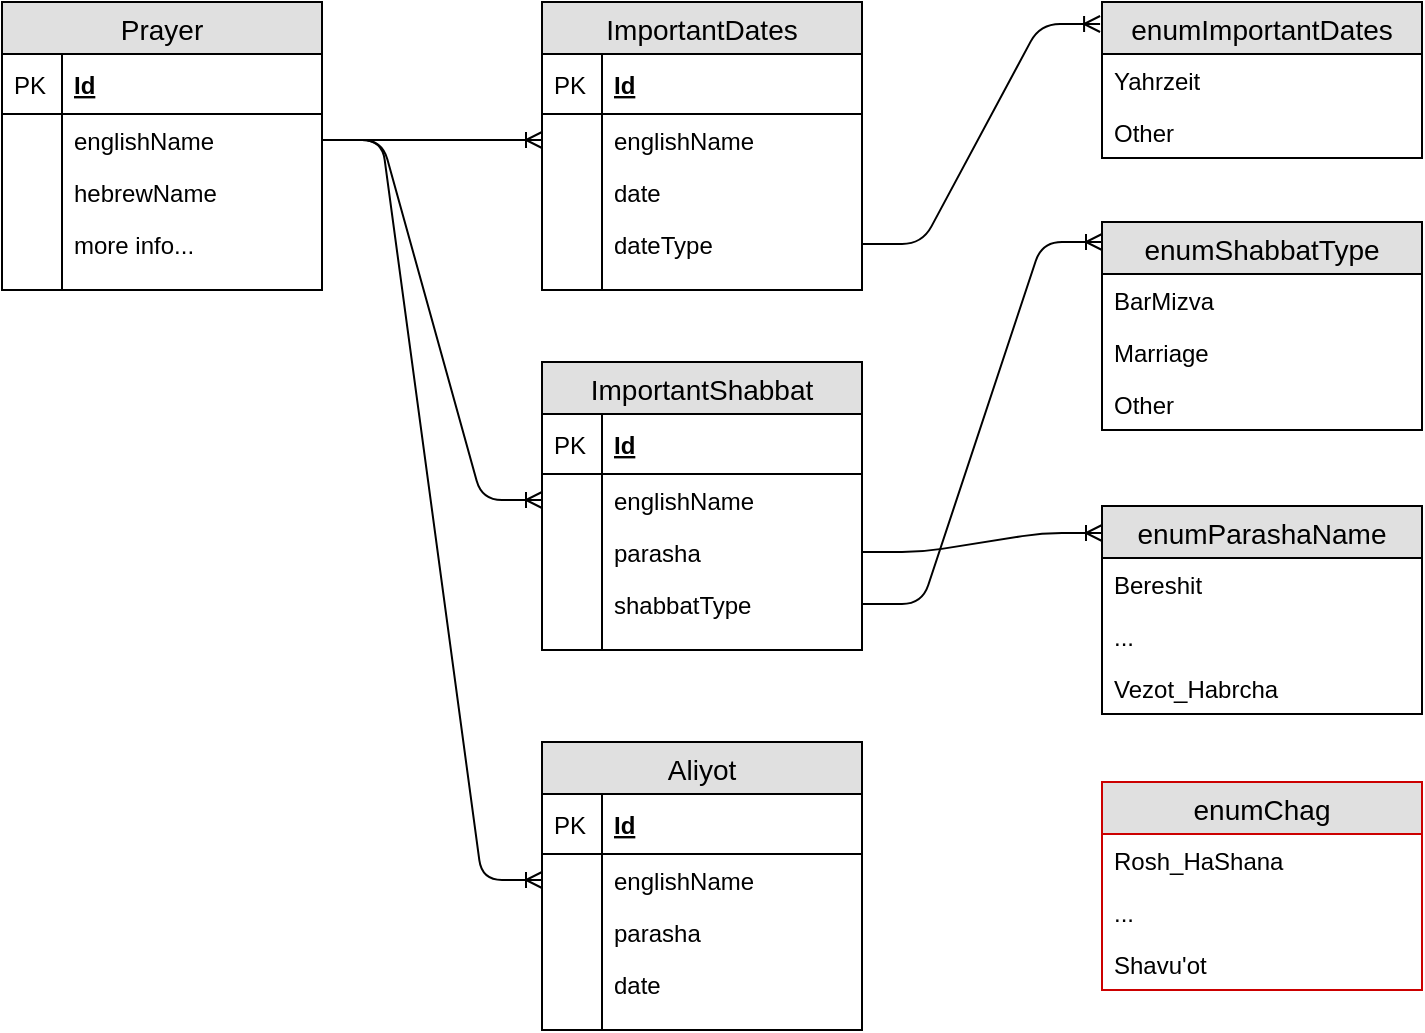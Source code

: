 <mxfile version="12.3.6" type="device" pages="1"><diagram id="ZY6vMduFCv8n2DvtqKLN" name="Page-1"><mxGraphModel dx="1422" dy="713" grid="1" gridSize="10" guides="1" tooltips="1" connect="1" arrows="1" fold="1" page="1" pageScale="1" pageWidth="850" pageHeight="1100" math="0" shadow="0"><root><mxCell id="0"/><mxCell id="1" parent="0"/><mxCell id="7PZKZEa-xdJPTV1NKqcK-1" value="Prayer" style="swimlane;fontStyle=0;childLayout=stackLayout;horizontal=1;startSize=26;fillColor=#e0e0e0;horizontalStack=0;resizeParent=1;resizeParentMax=0;resizeLast=0;collapsible=1;marginBottom=0;swimlaneFillColor=#ffffff;align=center;fontSize=14;" vertex="1" parent="1"><mxGeometry x="20" y="20" width="160" height="144" as="geometry"/></mxCell><mxCell id="7PZKZEa-xdJPTV1NKqcK-2" value="Id" style="shape=partialRectangle;top=0;left=0;right=0;bottom=1;align=left;verticalAlign=middle;fillColor=none;spacingLeft=34;spacingRight=4;overflow=hidden;rotatable=0;points=[[0,0.5],[1,0.5]];portConstraint=eastwest;dropTarget=0;fontStyle=5;fontSize=12;" vertex="1" parent="7PZKZEa-xdJPTV1NKqcK-1"><mxGeometry y="26" width="160" height="30" as="geometry"/></mxCell><mxCell id="7PZKZEa-xdJPTV1NKqcK-3" value="PK" style="shape=partialRectangle;top=0;left=0;bottom=0;fillColor=none;align=left;verticalAlign=middle;spacingLeft=4;spacingRight=4;overflow=hidden;rotatable=0;points=[];portConstraint=eastwest;part=1;fontSize=12;" vertex="1" connectable="0" parent="7PZKZEa-xdJPTV1NKqcK-2"><mxGeometry width="30" height="30" as="geometry"/></mxCell><mxCell id="7PZKZEa-xdJPTV1NKqcK-4" value="englishName&#10;" style="shape=partialRectangle;top=0;left=0;right=0;bottom=0;align=left;verticalAlign=top;fillColor=none;spacingLeft=34;spacingRight=4;overflow=hidden;rotatable=0;points=[[0,0.5],[1,0.5]];portConstraint=eastwest;dropTarget=0;fontSize=12;" vertex="1" parent="7PZKZEa-xdJPTV1NKqcK-1"><mxGeometry y="56" width="160" height="26" as="geometry"/></mxCell><mxCell id="7PZKZEa-xdJPTV1NKqcK-5" value="" style="shape=partialRectangle;top=0;left=0;bottom=0;fillColor=none;align=left;verticalAlign=top;spacingLeft=4;spacingRight=4;overflow=hidden;rotatable=0;points=[];portConstraint=eastwest;part=1;fontSize=12;" vertex="1" connectable="0" parent="7PZKZEa-xdJPTV1NKqcK-4"><mxGeometry width="30" height="26" as="geometry"/></mxCell><mxCell id="7PZKZEa-xdJPTV1NKqcK-6" value="hebrewName" style="shape=partialRectangle;top=0;left=0;right=0;bottom=0;align=left;verticalAlign=top;fillColor=none;spacingLeft=34;spacingRight=4;overflow=hidden;rotatable=0;points=[[0,0.5],[1,0.5]];portConstraint=eastwest;dropTarget=0;fontSize=12;" vertex="1" parent="7PZKZEa-xdJPTV1NKqcK-1"><mxGeometry y="82" width="160" height="26" as="geometry"/></mxCell><mxCell id="7PZKZEa-xdJPTV1NKqcK-7" value="" style="shape=partialRectangle;top=0;left=0;bottom=0;fillColor=none;align=left;verticalAlign=top;spacingLeft=4;spacingRight=4;overflow=hidden;rotatable=0;points=[];portConstraint=eastwest;part=1;fontSize=12;" vertex="1" connectable="0" parent="7PZKZEa-xdJPTV1NKqcK-6"><mxGeometry width="30" height="26" as="geometry"/></mxCell><mxCell id="7PZKZEa-xdJPTV1NKqcK-8" value="more info..." style="shape=partialRectangle;top=0;left=0;right=0;bottom=0;align=left;verticalAlign=top;fillColor=none;spacingLeft=34;spacingRight=4;overflow=hidden;rotatable=0;points=[[0,0.5],[1,0.5]];portConstraint=eastwest;dropTarget=0;fontSize=12;" vertex="1" parent="7PZKZEa-xdJPTV1NKqcK-1"><mxGeometry y="108" width="160" height="26" as="geometry"/></mxCell><mxCell id="7PZKZEa-xdJPTV1NKqcK-9" value="" style="shape=partialRectangle;top=0;left=0;bottom=0;fillColor=none;align=left;verticalAlign=top;spacingLeft=4;spacingRight=4;overflow=hidden;rotatable=0;points=[];portConstraint=eastwest;part=1;fontSize=12;" vertex="1" connectable="0" parent="7PZKZEa-xdJPTV1NKqcK-8"><mxGeometry width="30" height="26" as="geometry"/></mxCell><mxCell id="7PZKZEa-xdJPTV1NKqcK-10" value="" style="shape=partialRectangle;top=0;left=0;right=0;bottom=0;align=left;verticalAlign=top;fillColor=none;spacingLeft=34;spacingRight=4;overflow=hidden;rotatable=0;points=[[0,0.5],[1,0.5]];portConstraint=eastwest;dropTarget=0;fontSize=12;" vertex="1" parent="7PZKZEa-xdJPTV1NKqcK-1"><mxGeometry y="134" width="160" height="10" as="geometry"/></mxCell><mxCell id="7PZKZEa-xdJPTV1NKqcK-11" value="" style="shape=partialRectangle;top=0;left=0;bottom=0;fillColor=none;align=left;verticalAlign=top;spacingLeft=4;spacingRight=4;overflow=hidden;rotatable=0;points=[];portConstraint=eastwest;part=1;fontSize=12;" vertex="1" connectable="0" parent="7PZKZEa-xdJPTV1NKqcK-10"><mxGeometry width="30" height="10" as="geometry"/></mxCell><mxCell id="7PZKZEa-xdJPTV1NKqcK-16" value="ImportantDates" style="swimlane;fontStyle=0;childLayout=stackLayout;horizontal=1;startSize=26;fillColor=#e0e0e0;horizontalStack=0;resizeParent=1;resizeParentMax=0;resizeLast=0;collapsible=1;marginBottom=0;swimlaneFillColor=#ffffff;align=center;fontSize=14;" vertex="1" parent="1"><mxGeometry x="290" y="20" width="160" height="144" as="geometry"/></mxCell><mxCell id="7PZKZEa-xdJPTV1NKqcK-17" value="Id" style="shape=partialRectangle;top=0;left=0;right=0;bottom=1;align=left;verticalAlign=middle;fillColor=none;spacingLeft=34;spacingRight=4;overflow=hidden;rotatable=0;points=[[0,0.5],[1,0.5]];portConstraint=eastwest;dropTarget=0;fontStyle=5;fontSize=12;" vertex="1" parent="7PZKZEa-xdJPTV1NKqcK-16"><mxGeometry y="26" width="160" height="30" as="geometry"/></mxCell><mxCell id="7PZKZEa-xdJPTV1NKqcK-18" value="PK" style="shape=partialRectangle;top=0;left=0;bottom=0;fillColor=none;align=left;verticalAlign=middle;spacingLeft=4;spacingRight=4;overflow=hidden;rotatable=0;points=[];portConstraint=eastwest;part=1;fontSize=12;" vertex="1" connectable="0" parent="7PZKZEa-xdJPTV1NKqcK-17"><mxGeometry width="30" height="30" as="geometry"/></mxCell><mxCell id="7PZKZEa-xdJPTV1NKqcK-19" value="englishName" style="shape=partialRectangle;top=0;left=0;right=0;bottom=0;align=left;verticalAlign=top;fillColor=none;spacingLeft=34;spacingRight=4;overflow=hidden;rotatable=0;points=[[0,0.5],[1,0.5]];portConstraint=eastwest;dropTarget=0;fontSize=12;" vertex="1" parent="7PZKZEa-xdJPTV1NKqcK-16"><mxGeometry y="56" width="160" height="26" as="geometry"/></mxCell><mxCell id="7PZKZEa-xdJPTV1NKqcK-20" value="" style="shape=partialRectangle;top=0;left=0;bottom=0;fillColor=none;align=left;verticalAlign=top;spacingLeft=4;spacingRight=4;overflow=hidden;rotatable=0;points=[];portConstraint=eastwest;part=1;fontSize=12;" vertex="1" connectable="0" parent="7PZKZEa-xdJPTV1NKqcK-19"><mxGeometry width="30" height="26" as="geometry"/></mxCell><mxCell id="7PZKZEa-xdJPTV1NKqcK-21" value="date" style="shape=partialRectangle;top=0;left=0;right=0;bottom=0;align=left;verticalAlign=top;fillColor=none;spacingLeft=34;spacingRight=4;overflow=hidden;rotatable=0;points=[[0,0.5],[1,0.5]];portConstraint=eastwest;dropTarget=0;fontSize=12;" vertex="1" parent="7PZKZEa-xdJPTV1NKqcK-16"><mxGeometry y="82" width="160" height="26" as="geometry"/></mxCell><mxCell id="7PZKZEa-xdJPTV1NKqcK-22" value="" style="shape=partialRectangle;top=0;left=0;bottom=0;fillColor=none;align=left;verticalAlign=top;spacingLeft=4;spacingRight=4;overflow=hidden;rotatable=0;points=[];portConstraint=eastwest;part=1;fontSize=12;" vertex="1" connectable="0" parent="7PZKZEa-xdJPTV1NKqcK-21"><mxGeometry width="30" height="26" as="geometry"/></mxCell><mxCell id="7PZKZEa-xdJPTV1NKqcK-23" value="dateType" style="shape=partialRectangle;top=0;left=0;right=0;bottom=0;align=left;verticalAlign=top;fillColor=none;spacingLeft=34;spacingRight=4;overflow=hidden;rotatable=0;points=[[0,0.5],[1,0.5]];portConstraint=eastwest;dropTarget=0;fontSize=12;" vertex="1" parent="7PZKZEa-xdJPTV1NKqcK-16"><mxGeometry y="108" width="160" height="26" as="geometry"/></mxCell><mxCell id="7PZKZEa-xdJPTV1NKqcK-24" value="" style="shape=partialRectangle;top=0;left=0;bottom=0;fillColor=none;align=left;verticalAlign=top;spacingLeft=4;spacingRight=4;overflow=hidden;rotatable=0;points=[];portConstraint=eastwest;part=1;fontSize=12;" vertex="1" connectable="0" parent="7PZKZEa-xdJPTV1NKqcK-23"><mxGeometry width="30" height="26" as="geometry"/></mxCell><mxCell id="7PZKZEa-xdJPTV1NKqcK-25" value="" style="shape=partialRectangle;top=0;left=0;right=0;bottom=0;align=left;verticalAlign=top;fillColor=none;spacingLeft=34;spacingRight=4;overflow=hidden;rotatable=0;points=[[0,0.5],[1,0.5]];portConstraint=eastwest;dropTarget=0;fontSize=12;" vertex="1" parent="7PZKZEa-xdJPTV1NKqcK-16"><mxGeometry y="134" width="160" height="10" as="geometry"/></mxCell><mxCell id="7PZKZEa-xdJPTV1NKqcK-26" value="" style="shape=partialRectangle;top=0;left=0;bottom=0;fillColor=none;align=left;verticalAlign=top;spacingLeft=4;spacingRight=4;overflow=hidden;rotatable=0;points=[];portConstraint=eastwest;part=1;fontSize=12;" vertex="1" connectable="0" parent="7PZKZEa-xdJPTV1NKqcK-25"><mxGeometry width="30" height="10" as="geometry"/></mxCell><mxCell id="7PZKZEa-xdJPTV1NKqcK-27" value="" style="edgeStyle=entityRelationEdgeStyle;fontSize=12;html=1;endArrow=ERoneToMany;" edge="1" parent="1" source="7PZKZEa-xdJPTV1NKqcK-4" target="7PZKZEa-xdJPTV1NKqcK-19"><mxGeometry width="100" height="100" relative="1" as="geometry"><mxPoint x="20" y="290" as="sourcePoint"/><mxPoint x="120" y="190" as="targetPoint"/></mxGeometry></mxCell><mxCell id="7PZKZEa-xdJPTV1NKqcK-28" value="enumImportantDates" style="swimlane;fontStyle=0;childLayout=stackLayout;horizontal=1;startSize=26;fillColor=#e0e0e0;horizontalStack=0;resizeParent=1;resizeParentMax=0;resizeLast=0;collapsible=1;marginBottom=0;swimlaneFillColor=#ffffff;align=center;fontSize=14;" vertex="1" parent="1"><mxGeometry x="570" y="20" width="160" height="78" as="geometry"/></mxCell><mxCell id="7PZKZEa-xdJPTV1NKqcK-29" value="Yahrzeit" style="text;strokeColor=none;fillColor=none;spacingLeft=4;spacingRight=4;overflow=hidden;rotatable=0;points=[[0,0.5],[1,0.5]];portConstraint=eastwest;fontSize=12;" vertex="1" parent="7PZKZEa-xdJPTV1NKqcK-28"><mxGeometry y="26" width="160" height="26" as="geometry"/></mxCell><mxCell id="7PZKZEa-xdJPTV1NKqcK-30" value="Other" style="text;strokeColor=none;fillColor=none;spacingLeft=4;spacingRight=4;overflow=hidden;rotatable=0;points=[[0,0.5],[1,0.5]];portConstraint=eastwest;fontSize=12;" vertex="1" parent="7PZKZEa-xdJPTV1NKqcK-28"><mxGeometry y="52" width="160" height="26" as="geometry"/></mxCell><mxCell id="7PZKZEa-xdJPTV1NKqcK-32" value="" style="edgeStyle=entityRelationEdgeStyle;fontSize=12;html=1;endArrow=ERoneToMany;entryX=-0.006;entryY=0.141;entryDx=0;entryDy=0;entryPerimeter=0;" edge="1" parent="1" source="7PZKZEa-xdJPTV1NKqcK-23" target="7PZKZEa-xdJPTV1NKqcK-28"><mxGeometry width="100" height="100" relative="1" as="geometry"><mxPoint x="20" y="290" as="sourcePoint"/><mxPoint x="120" y="190" as="targetPoint"/></mxGeometry></mxCell><mxCell id="7PZKZEa-xdJPTV1NKqcK-33" value="ImportantShabbat" style="swimlane;fontStyle=0;childLayout=stackLayout;horizontal=1;startSize=26;fillColor=#e0e0e0;horizontalStack=0;resizeParent=1;resizeParentMax=0;resizeLast=0;collapsible=1;marginBottom=0;swimlaneFillColor=#ffffff;align=center;fontSize=14;" vertex="1" parent="1"><mxGeometry x="290" y="200" width="160" height="144" as="geometry"/></mxCell><mxCell id="7PZKZEa-xdJPTV1NKqcK-34" value="Id" style="shape=partialRectangle;top=0;left=0;right=0;bottom=1;align=left;verticalAlign=middle;fillColor=none;spacingLeft=34;spacingRight=4;overflow=hidden;rotatable=0;points=[[0,0.5],[1,0.5]];portConstraint=eastwest;dropTarget=0;fontStyle=5;fontSize=12;" vertex="1" parent="7PZKZEa-xdJPTV1NKqcK-33"><mxGeometry y="26" width="160" height="30" as="geometry"/></mxCell><mxCell id="7PZKZEa-xdJPTV1NKqcK-35" value="PK" style="shape=partialRectangle;top=0;left=0;bottom=0;fillColor=none;align=left;verticalAlign=middle;spacingLeft=4;spacingRight=4;overflow=hidden;rotatable=0;points=[];portConstraint=eastwest;part=1;fontSize=12;" vertex="1" connectable="0" parent="7PZKZEa-xdJPTV1NKqcK-34"><mxGeometry width="30" height="30" as="geometry"/></mxCell><mxCell id="7PZKZEa-xdJPTV1NKqcK-36" value="englishName" style="shape=partialRectangle;top=0;left=0;right=0;bottom=0;align=left;verticalAlign=top;fillColor=none;spacingLeft=34;spacingRight=4;overflow=hidden;rotatable=0;points=[[0,0.5],[1,0.5]];portConstraint=eastwest;dropTarget=0;fontSize=12;" vertex="1" parent="7PZKZEa-xdJPTV1NKqcK-33"><mxGeometry y="56" width="160" height="26" as="geometry"/></mxCell><mxCell id="7PZKZEa-xdJPTV1NKqcK-37" value="" style="shape=partialRectangle;top=0;left=0;bottom=0;fillColor=none;align=left;verticalAlign=top;spacingLeft=4;spacingRight=4;overflow=hidden;rotatable=0;points=[];portConstraint=eastwest;part=1;fontSize=12;" vertex="1" connectable="0" parent="7PZKZEa-xdJPTV1NKqcK-36"><mxGeometry width="30" height="26" as="geometry"/></mxCell><mxCell id="7PZKZEa-xdJPTV1NKqcK-38" value="parasha" style="shape=partialRectangle;top=0;left=0;right=0;bottom=0;align=left;verticalAlign=top;fillColor=none;spacingLeft=34;spacingRight=4;overflow=hidden;rotatable=0;points=[[0,0.5],[1,0.5]];portConstraint=eastwest;dropTarget=0;fontSize=12;" vertex="1" parent="7PZKZEa-xdJPTV1NKqcK-33"><mxGeometry y="82" width="160" height="26" as="geometry"/></mxCell><mxCell id="7PZKZEa-xdJPTV1NKqcK-39" value="" style="shape=partialRectangle;top=0;left=0;bottom=0;fillColor=none;align=left;verticalAlign=top;spacingLeft=4;spacingRight=4;overflow=hidden;rotatable=0;points=[];portConstraint=eastwest;part=1;fontSize=12;" vertex="1" connectable="0" parent="7PZKZEa-xdJPTV1NKqcK-38"><mxGeometry width="30" height="26" as="geometry"/></mxCell><mxCell id="7PZKZEa-xdJPTV1NKqcK-40" value="shabbatType" style="shape=partialRectangle;top=0;left=0;right=0;bottom=0;align=left;verticalAlign=top;fillColor=none;spacingLeft=34;spacingRight=4;overflow=hidden;rotatable=0;points=[[0,0.5],[1,0.5]];portConstraint=eastwest;dropTarget=0;fontSize=12;" vertex="1" parent="7PZKZEa-xdJPTV1NKqcK-33"><mxGeometry y="108" width="160" height="26" as="geometry"/></mxCell><mxCell id="7PZKZEa-xdJPTV1NKqcK-41" value="" style="shape=partialRectangle;top=0;left=0;bottom=0;fillColor=none;align=left;verticalAlign=top;spacingLeft=4;spacingRight=4;overflow=hidden;rotatable=0;points=[];portConstraint=eastwest;part=1;fontSize=12;" vertex="1" connectable="0" parent="7PZKZEa-xdJPTV1NKqcK-40"><mxGeometry width="30" height="26" as="geometry"/></mxCell><mxCell id="7PZKZEa-xdJPTV1NKqcK-42" value="" style="shape=partialRectangle;top=0;left=0;right=0;bottom=0;align=left;verticalAlign=top;fillColor=none;spacingLeft=34;spacingRight=4;overflow=hidden;rotatable=0;points=[[0,0.5],[1,0.5]];portConstraint=eastwest;dropTarget=0;fontSize=12;" vertex="1" parent="7PZKZEa-xdJPTV1NKqcK-33"><mxGeometry y="134" width="160" height="10" as="geometry"/></mxCell><mxCell id="7PZKZEa-xdJPTV1NKqcK-43" value="" style="shape=partialRectangle;top=0;left=0;bottom=0;fillColor=none;align=left;verticalAlign=top;spacingLeft=4;spacingRight=4;overflow=hidden;rotatable=0;points=[];portConstraint=eastwest;part=1;fontSize=12;" vertex="1" connectable="0" parent="7PZKZEa-xdJPTV1NKqcK-42"><mxGeometry width="30" height="10" as="geometry"/></mxCell><mxCell id="7PZKZEa-xdJPTV1NKqcK-44" value="enumShabbatType" style="swimlane;fontStyle=0;childLayout=stackLayout;horizontal=1;startSize=26;fillColor=#e0e0e0;horizontalStack=0;resizeParent=1;resizeParentMax=0;resizeLast=0;collapsible=1;marginBottom=0;swimlaneFillColor=#ffffff;align=center;fontSize=14;labelPadding=0;" vertex="1" parent="1"><mxGeometry x="570" y="130" width="160" height="104" as="geometry"><mxRectangle x="570" y="130" width="150" height="26" as="alternateBounds"/></mxGeometry></mxCell><mxCell id="7PZKZEa-xdJPTV1NKqcK-45" value="BarMizva" style="text;strokeColor=none;fillColor=none;spacingLeft=4;spacingRight=4;overflow=hidden;rotatable=0;points=[[0,0.5],[1,0.5]];portConstraint=eastwest;fontSize=12;" vertex="1" parent="7PZKZEa-xdJPTV1NKqcK-44"><mxGeometry y="26" width="160" height="26" as="geometry"/></mxCell><mxCell id="7PZKZEa-xdJPTV1NKqcK-46" value="Marriage" style="text;strokeColor=none;fillColor=none;spacingLeft=4;spacingRight=4;overflow=hidden;rotatable=0;points=[[0,0.5],[1,0.5]];portConstraint=eastwest;fontSize=12;" vertex="1" parent="7PZKZEa-xdJPTV1NKqcK-44"><mxGeometry y="52" width="160" height="26" as="geometry"/></mxCell><mxCell id="7PZKZEa-xdJPTV1NKqcK-52" value="Other" style="text;strokeColor=none;fillColor=none;spacingLeft=4;spacingRight=4;overflow=hidden;rotatable=0;points=[[0,0.5],[1,0.5]];portConstraint=eastwest;fontSize=12;" vertex="1" parent="7PZKZEa-xdJPTV1NKqcK-44"><mxGeometry y="78" width="160" height="26" as="geometry"/></mxCell><mxCell id="7PZKZEa-xdJPTV1NKqcK-53" value="" style="edgeStyle=entityRelationEdgeStyle;fontSize=12;html=1;endArrow=ERoneToMany;" edge="1" parent="1" source="7PZKZEa-xdJPTV1NKqcK-4" target="7PZKZEa-xdJPTV1NKqcK-36"><mxGeometry width="100" height="100" relative="1" as="geometry"><mxPoint x="190" y="99" as="sourcePoint"/><mxPoint x="300" y="99" as="targetPoint"/></mxGeometry></mxCell><mxCell id="7PZKZEa-xdJPTV1NKqcK-56" value="" style="edgeStyle=entityRelationEdgeStyle;fontSize=12;html=1;endArrow=ERoneToMany;entryX=-0.006;entryY=0.141;entryDx=0;entryDy=0;entryPerimeter=0;" edge="1" parent="1" source="7PZKZEa-xdJPTV1NKqcK-40"><mxGeometry width="100" height="100" relative="1" as="geometry"><mxPoint x="451" y="250" as="sourcePoint"/><mxPoint x="570" y="140" as="targetPoint"/></mxGeometry></mxCell><mxCell id="7PZKZEa-xdJPTV1NKqcK-57" value="enumParashaName" style="swimlane;fontStyle=0;childLayout=stackLayout;horizontal=1;startSize=26;fillColor=#e0e0e0;horizontalStack=0;resizeParent=1;resizeParentMax=0;resizeLast=0;collapsible=1;marginBottom=0;swimlaneFillColor=#ffffff;align=center;fontSize=14;labelPadding=0;" vertex="1" parent="1"><mxGeometry x="570" y="272" width="160" height="104" as="geometry"><mxRectangle x="570" y="130" width="150" height="26" as="alternateBounds"/></mxGeometry></mxCell><mxCell id="7PZKZEa-xdJPTV1NKqcK-58" value="Bereshit" style="text;strokeColor=none;fillColor=none;spacingLeft=4;spacingRight=4;overflow=hidden;rotatable=0;points=[[0,0.5],[1,0.5]];portConstraint=eastwest;fontSize=12;" vertex="1" parent="7PZKZEa-xdJPTV1NKqcK-57"><mxGeometry y="26" width="160" height="26" as="geometry"/></mxCell><mxCell id="7PZKZEa-xdJPTV1NKqcK-59" value="..." style="text;strokeColor=none;fillColor=none;spacingLeft=4;spacingRight=4;overflow=hidden;rotatable=0;points=[[0,0.5],[1,0.5]];portConstraint=eastwest;fontSize=12;" vertex="1" parent="7PZKZEa-xdJPTV1NKqcK-57"><mxGeometry y="52" width="160" height="26" as="geometry"/></mxCell><mxCell id="7PZKZEa-xdJPTV1NKqcK-60" value="Vezot_Habrcha" style="text;strokeColor=none;fillColor=none;spacingLeft=4;spacingRight=4;overflow=hidden;rotatable=0;points=[[0,0.5],[1,0.5]];portConstraint=eastwest;fontSize=12;" vertex="1" parent="7PZKZEa-xdJPTV1NKqcK-57"><mxGeometry y="78" width="160" height="26" as="geometry"/></mxCell><mxCell id="7PZKZEa-xdJPTV1NKqcK-61" value="" style="edgeStyle=entityRelationEdgeStyle;fontSize=12;html=1;endArrow=ERoneToMany;entryX=-0.006;entryY=0.141;entryDx=0;entryDy=0;entryPerimeter=0;" edge="1" parent="1" source="7PZKZEa-xdJPTV1NKqcK-38"><mxGeometry width="100" height="100" relative="1" as="geometry"><mxPoint x="450" y="466.5" as="sourcePoint"/><mxPoint x="570" y="285.5" as="targetPoint"/></mxGeometry></mxCell><mxCell id="7PZKZEa-xdJPTV1NKqcK-62" value="Aliyot" style="swimlane;fontStyle=0;childLayout=stackLayout;horizontal=1;startSize=26;fillColor=#e0e0e0;horizontalStack=0;resizeParent=1;resizeParentMax=0;resizeLast=0;collapsible=1;marginBottom=0;swimlaneFillColor=#ffffff;align=center;fontSize=14;" vertex="1" parent="1"><mxGeometry x="290" y="390" width="160" height="144" as="geometry"/></mxCell><mxCell id="7PZKZEa-xdJPTV1NKqcK-63" value="Id" style="shape=partialRectangle;top=0;left=0;right=0;bottom=1;align=left;verticalAlign=middle;fillColor=none;spacingLeft=34;spacingRight=4;overflow=hidden;rotatable=0;points=[[0,0.5],[1,0.5]];portConstraint=eastwest;dropTarget=0;fontStyle=5;fontSize=12;" vertex="1" parent="7PZKZEa-xdJPTV1NKqcK-62"><mxGeometry y="26" width="160" height="30" as="geometry"/></mxCell><mxCell id="7PZKZEa-xdJPTV1NKqcK-64" value="PK" style="shape=partialRectangle;top=0;left=0;bottom=0;fillColor=none;align=left;verticalAlign=middle;spacingLeft=4;spacingRight=4;overflow=hidden;rotatable=0;points=[];portConstraint=eastwest;part=1;fontSize=12;" vertex="1" connectable="0" parent="7PZKZEa-xdJPTV1NKqcK-63"><mxGeometry width="30" height="30" as="geometry"/></mxCell><mxCell id="7PZKZEa-xdJPTV1NKqcK-65" value="englishName" style="shape=partialRectangle;top=0;left=0;right=0;bottom=0;align=left;verticalAlign=top;fillColor=none;spacingLeft=34;spacingRight=4;overflow=hidden;rotatable=0;points=[[0,0.5],[1,0.5]];portConstraint=eastwest;dropTarget=0;fontSize=12;" vertex="1" parent="7PZKZEa-xdJPTV1NKqcK-62"><mxGeometry y="56" width="160" height="26" as="geometry"/></mxCell><mxCell id="7PZKZEa-xdJPTV1NKqcK-66" value="" style="shape=partialRectangle;top=0;left=0;bottom=0;fillColor=none;align=left;verticalAlign=top;spacingLeft=4;spacingRight=4;overflow=hidden;rotatable=0;points=[];portConstraint=eastwest;part=1;fontSize=12;" vertex="1" connectable="0" parent="7PZKZEa-xdJPTV1NKqcK-65"><mxGeometry width="30" height="26" as="geometry"/></mxCell><mxCell id="7PZKZEa-xdJPTV1NKqcK-67" value="parasha" style="shape=partialRectangle;top=0;left=0;right=0;bottom=0;align=left;verticalAlign=top;fillColor=none;spacingLeft=34;spacingRight=4;overflow=hidden;rotatable=0;points=[[0,0.5],[1,0.5]];portConstraint=eastwest;dropTarget=0;fontSize=12;" vertex="1" parent="7PZKZEa-xdJPTV1NKqcK-62"><mxGeometry y="82" width="160" height="26" as="geometry"/></mxCell><mxCell id="7PZKZEa-xdJPTV1NKqcK-68" value="" style="shape=partialRectangle;top=0;left=0;bottom=0;fillColor=none;align=left;verticalAlign=top;spacingLeft=4;spacingRight=4;overflow=hidden;rotatable=0;points=[];portConstraint=eastwest;part=1;fontSize=12;" vertex="1" connectable="0" parent="7PZKZEa-xdJPTV1NKqcK-67"><mxGeometry width="30" height="26" as="geometry"/></mxCell><mxCell id="7PZKZEa-xdJPTV1NKqcK-69" value="date" style="shape=partialRectangle;top=0;left=0;right=0;bottom=0;align=left;verticalAlign=top;fillColor=none;spacingLeft=34;spacingRight=4;overflow=hidden;rotatable=0;points=[[0,0.5],[1,0.5]];portConstraint=eastwest;dropTarget=0;fontSize=12;" vertex="1" parent="7PZKZEa-xdJPTV1NKqcK-62"><mxGeometry y="108" width="160" height="26" as="geometry"/></mxCell><mxCell id="7PZKZEa-xdJPTV1NKqcK-70" value="" style="shape=partialRectangle;top=0;left=0;bottom=0;fillColor=none;align=left;verticalAlign=top;spacingLeft=4;spacingRight=4;overflow=hidden;rotatable=0;points=[];portConstraint=eastwest;part=1;fontSize=12;" vertex="1" connectable="0" parent="7PZKZEa-xdJPTV1NKqcK-69"><mxGeometry width="30" height="26" as="geometry"/></mxCell><mxCell id="7PZKZEa-xdJPTV1NKqcK-71" value="" style="shape=partialRectangle;top=0;left=0;right=0;bottom=0;align=left;verticalAlign=top;fillColor=none;spacingLeft=34;spacingRight=4;overflow=hidden;rotatable=0;points=[[0,0.5],[1,0.5]];portConstraint=eastwest;dropTarget=0;fontSize=12;" vertex="1" parent="7PZKZEa-xdJPTV1NKqcK-62"><mxGeometry y="134" width="160" height="10" as="geometry"/></mxCell><mxCell id="7PZKZEa-xdJPTV1NKqcK-72" value="" style="shape=partialRectangle;top=0;left=0;bottom=0;fillColor=none;align=left;verticalAlign=top;spacingLeft=4;spacingRight=4;overflow=hidden;rotatable=0;points=[];portConstraint=eastwest;part=1;fontSize=12;" vertex="1" connectable="0" parent="7PZKZEa-xdJPTV1NKqcK-71"><mxGeometry width="30" height="10" as="geometry"/></mxCell><mxCell id="7PZKZEa-xdJPTV1NKqcK-73" value="" style="edgeStyle=entityRelationEdgeStyle;fontSize=12;html=1;endArrow=ERoneToMany;" edge="1" parent="1" source="7PZKZEa-xdJPTV1NKqcK-4" target="7PZKZEa-xdJPTV1NKqcK-65"><mxGeometry width="100" height="100" relative="1" as="geometry"><mxPoint x="190" y="99" as="sourcePoint"/><mxPoint x="300" y="279" as="targetPoint"/></mxGeometry></mxCell><mxCell id="7PZKZEa-xdJPTV1NKqcK-74" value="enumChag" style="swimlane;fontStyle=0;childLayout=stackLayout;horizontal=1;startSize=26;fillColor=#e0e0e0;horizontalStack=0;resizeParent=1;resizeParentMax=0;resizeLast=0;collapsible=1;marginBottom=0;swimlaneFillColor=#ffffff;align=center;fontSize=14;labelPadding=0;strokeColor=#CC0000;" vertex="1" parent="1"><mxGeometry x="570" y="410" width="160" height="104" as="geometry"><mxRectangle x="570" y="130" width="150" height="26" as="alternateBounds"/></mxGeometry></mxCell><mxCell id="7PZKZEa-xdJPTV1NKqcK-75" value="Rosh_HaShana" style="text;strokeColor=none;fillColor=none;spacingLeft=4;spacingRight=4;overflow=hidden;rotatable=0;points=[[0,0.5],[1,0.5]];portConstraint=eastwest;fontSize=12;" vertex="1" parent="7PZKZEa-xdJPTV1NKqcK-74"><mxGeometry y="26" width="160" height="26" as="geometry"/></mxCell><mxCell id="7PZKZEa-xdJPTV1NKqcK-76" value="..." style="text;strokeColor=none;fillColor=none;spacingLeft=4;spacingRight=4;overflow=hidden;rotatable=0;points=[[0,0.5],[1,0.5]];portConstraint=eastwest;fontSize=12;" vertex="1" parent="7PZKZEa-xdJPTV1NKqcK-74"><mxGeometry y="52" width="160" height="26" as="geometry"/></mxCell><mxCell id="7PZKZEa-xdJPTV1NKqcK-77" value="Shavu'ot" style="text;strokeColor=none;fillColor=none;spacingLeft=4;spacingRight=4;overflow=hidden;rotatable=0;points=[[0,0.5],[1,0.5]];portConstraint=eastwest;fontSize=12;" vertex="1" parent="7PZKZEa-xdJPTV1NKqcK-74"><mxGeometry y="78" width="160" height="26" as="geometry"/></mxCell></root></mxGraphModel></diagram></mxfile>